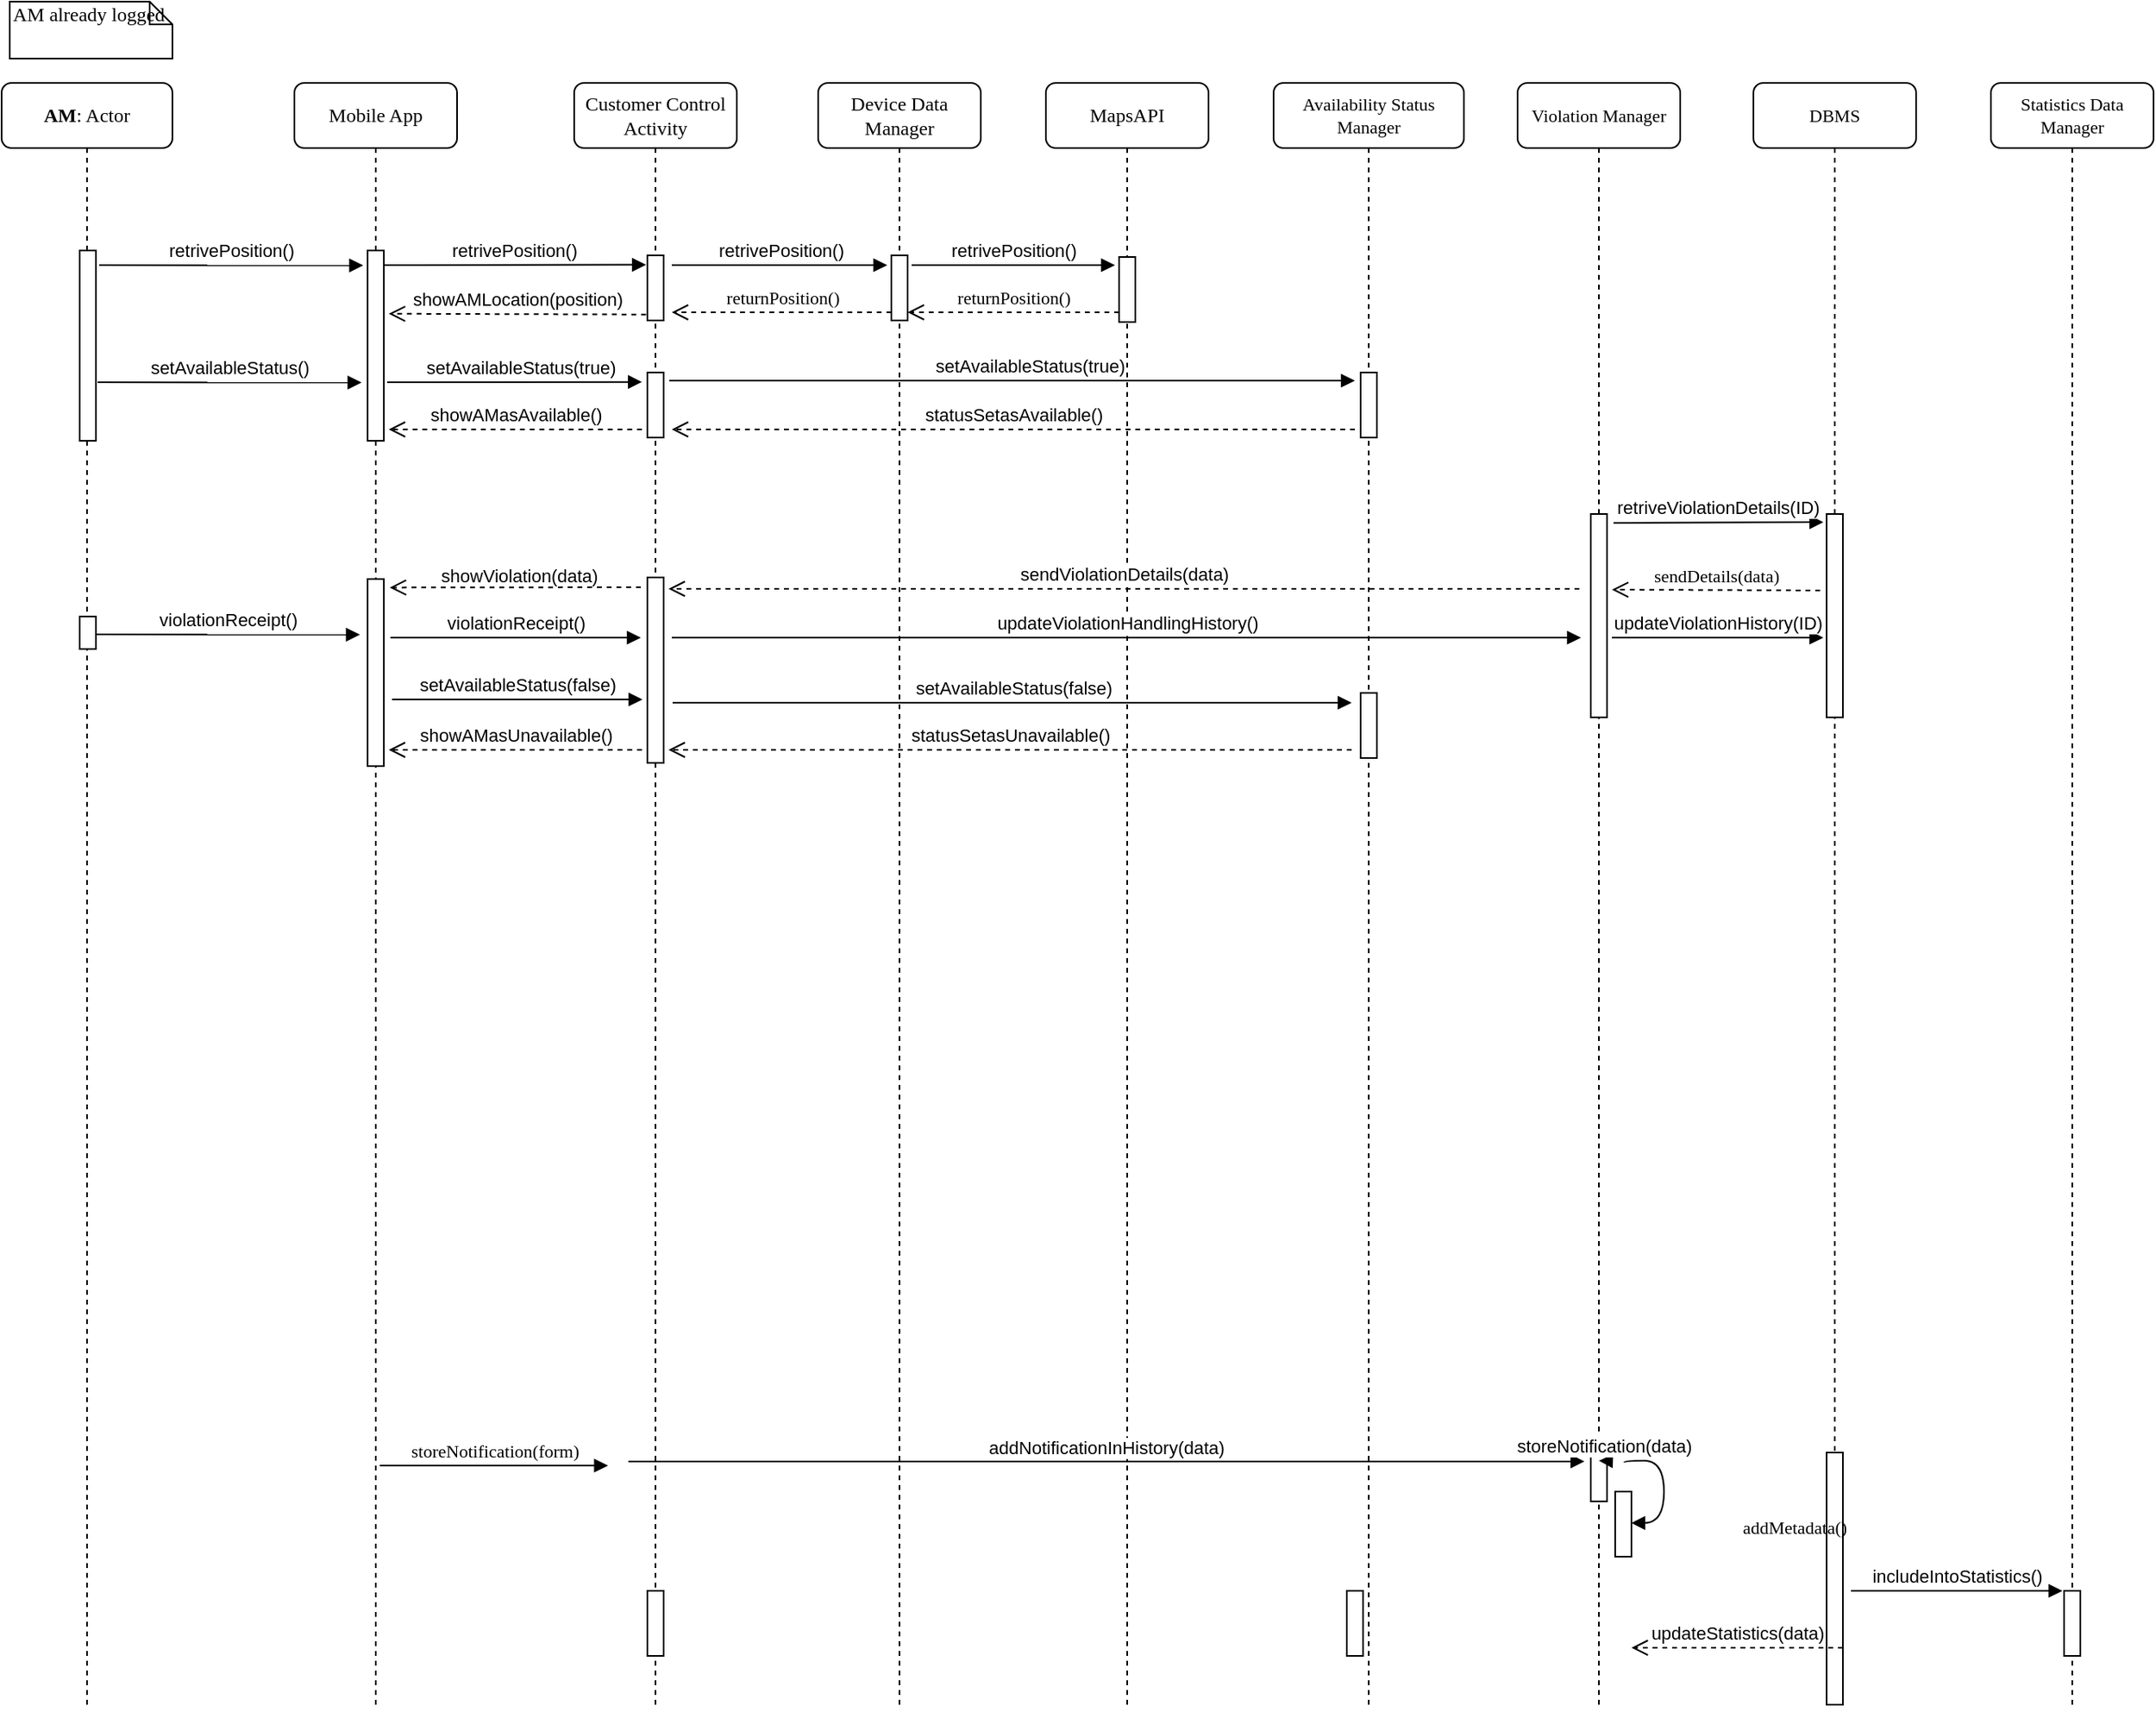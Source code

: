 <mxfile version="12.2.9" type="github" pages="1">
  <diagram id="0RAHFB9DxQQNoqs_koFl" name="Page-1">
    <mxGraphModel dx="1205" dy="680" grid="1" gridSize="10" guides="1" tooltips="1" connect="1" arrows="1" fold="1" page="1" pageScale="1" pageWidth="827" pageHeight="1169" math="0" shadow="0">
      <root>
        <mxCell id="0"/>
        <mxCell id="1" parent="0"/>
        <mxCell id="qk6un8bk32dUB89qjppy-1" value="Mobile App" style="shape=umlLifeline;perimeter=lifelinePerimeter;whiteSpace=wrap;html=1;container=1;collapsible=0;recursiveResize=0;outlineConnect=0;rounded=1;shadow=0;comic=0;labelBackgroundColor=none;strokeWidth=1;fontFamily=Verdana;fontSize=12;align=center;" vertex="1" parent="1">
          <mxGeometry x="240" y="80" width="100" height="1000" as="geometry"/>
        </mxCell>
        <mxCell id="qk6un8bk32dUB89qjppy-2" value="" style="html=1;points=[];perimeter=orthogonalPerimeter;rounded=0;shadow=0;comic=0;labelBackgroundColor=none;strokeWidth=1;fontFamily=Verdana;fontSize=11;align=center;" vertex="1" parent="qk6un8bk32dUB89qjppy-1">
          <mxGeometry x="45" y="103" width="10" height="117" as="geometry"/>
        </mxCell>
        <mxCell id="qk6un8bk32dUB89qjppy-69" value="" style="html=1;points=[];perimeter=orthogonalPerimeter;rounded=0;shadow=0;comic=0;labelBackgroundColor=none;strokeWidth=1;fontFamily=Verdana;fontSize=11;align=center;" vertex="1" parent="qk6un8bk32dUB89qjppy-1">
          <mxGeometry x="45" y="305" width="10" height="115" as="geometry"/>
        </mxCell>
        <mxCell id="qk6un8bk32dUB89qjppy-6" value="Device Data Manager " style="shape=umlLifeline;perimeter=lifelinePerimeter;whiteSpace=wrap;html=1;container=1;collapsible=0;recursiveResize=0;outlineConnect=0;rounded=1;shadow=0;comic=0;labelBackgroundColor=none;strokeWidth=1;fontFamily=Verdana;fontSize=12;align=center;" vertex="1" parent="1">
          <mxGeometry x="562" y="80" width="100" height="1000" as="geometry"/>
        </mxCell>
        <mxCell id="qk6un8bk32dUB89qjppy-17" value="" style="html=1;points=[];perimeter=orthogonalPerimeter;rounded=0;shadow=0;comic=0;labelBackgroundColor=none;strokeWidth=1;fontFamily=Verdana;fontSize=11;align=center;" vertex="1" parent="qk6un8bk32dUB89qjppy-6">
          <mxGeometry x="45" y="106" width="10" height="40" as="geometry"/>
        </mxCell>
        <mxCell id="qk6un8bk32dUB89qjppy-52" value="returnPosition()" style="html=1;verticalAlign=bottom;endArrow=open;dashed=1;endSize=8;labelBackgroundColor=none;fontFamily=Verdana;fontSize=11;edgeStyle=elbowEdgeStyle;elbow=vertical;" edge="1" parent="qk6un8bk32dUB89qjppy-6">
          <mxGeometry relative="1" as="geometry">
            <mxPoint x="-90" y="141" as="targetPoint"/>
            <Array as="points">
              <mxPoint x="-10" y="141"/>
              <mxPoint x="20" y="141"/>
            </Array>
            <mxPoint x="45" y="141" as="sourcePoint"/>
          </mxGeometry>
        </mxCell>
        <mxCell id="qk6un8bk32dUB89qjppy-53" value="retrivePosition()" style="html=1;verticalAlign=bottom;endArrow=block;fontSize=11;" edge="1" parent="qk6un8bk32dUB89qjppy-6">
          <mxGeometry width="80" relative="1" as="geometry">
            <mxPoint x="-90" y="112" as="sourcePoint"/>
            <mxPoint x="42.5" y="112.0" as="targetPoint"/>
          </mxGeometry>
        </mxCell>
        <mxCell id="qk6un8bk32dUB89qjppy-7" value="MapsAPI" style="shape=umlLifeline;perimeter=lifelinePerimeter;whiteSpace=wrap;html=1;container=1;collapsible=0;recursiveResize=0;outlineConnect=0;rounded=1;shadow=0;comic=0;labelBackgroundColor=none;strokeWidth=1;fontFamily=Verdana;fontSize=12;align=center;" vertex="1" parent="1">
          <mxGeometry x="702" y="80" width="100" height="1000" as="geometry"/>
        </mxCell>
        <mxCell id="qk6un8bk32dUB89qjppy-8" value="" style="html=1;points=[];perimeter=orthogonalPerimeter;rounded=0;shadow=0;comic=0;labelBackgroundColor=none;strokeWidth=1;fontFamily=Verdana;fontSize=11;align=center;" vertex="1" parent="qk6un8bk32dUB89qjppy-7">
          <mxGeometry x="45" y="107" width="10" height="40" as="geometry"/>
        </mxCell>
        <mxCell id="qk6un8bk32dUB89qjppy-9" value="Violation Manager" style="shape=umlLifeline;perimeter=lifelinePerimeter;whiteSpace=wrap;html=1;container=1;collapsible=0;recursiveResize=0;outlineConnect=0;rounded=1;shadow=0;comic=0;labelBackgroundColor=none;strokeWidth=1;fontFamily=Verdana;fontSize=11;align=center;" vertex="1" parent="1">
          <mxGeometry x="992" y="80" width="100" height="1000" as="geometry"/>
        </mxCell>
        <mxCell id="qk6un8bk32dUB89qjppy-10" value="" style="html=1;points=[];perimeter=orthogonalPerimeter;rounded=0;shadow=0;comic=0;labelBackgroundColor=none;strokeColor=#000000;strokeWidth=1;fillColor=#FFFFFF;fontFamily=Verdana;fontSize=11;fontColor=#000000;align=center;" vertex="1" parent="qk6un8bk32dUB89qjppy-9">
          <mxGeometry x="45" y="842" width="10" height="30" as="geometry"/>
        </mxCell>
        <mxCell id="qk6un8bk32dUB89qjppy-66" value="" style="html=1;points=[];perimeter=orthogonalPerimeter;rounded=0;shadow=0;comic=0;labelBackgroundColor=none;strokeWidth=1;fontFamily=Verdana;fontSize=11;align=center;" vertex="1" parent="qk6un8bk32dUB89qjppy-9">
          <mxGeometry x="45" y="265" width="10" height="125" as="geometry"/>
        </mxCell>
        <mxCell id="qk6un8bk32dUB89qjppy-11" value="DBMS" style="shape=umlLifeline;perimeter=lifelinePerimeter;whiteSpace=wrap;html=1;container=1;collapsible=0;recursiveResize=0;outlineConnect=0;rounded=1;shadow=0;comic=0;labelBackgroundColor=none;strokeWidth=1;fontFamily=Verdana;fontSize=11;align=center;" vertex="1" parent="1">
          <mxGeometry x="1137" y="80" width="100" height="1000" as="geometry"/>
        </mxCell>
        <mxCell id="qk6un8bk32dUB89qjppy-12" value="" style="html=1;points=[];perimeter=orthogonalPerimeter;rounded=0;shadow=0;comic=0;labelBackgroundColor=none;strokeColor=#000000;strokeWidth=1;fillColor=#FFFFFF;fontFamily=Verdana;fontSize=11;fontColor=#000000;align=center;" vertex="1" parent="qk6un8bk32dUB89qjppy-11">
          <mxGeometry x="45" y="842" width="10" height="155" as="geometry"/>
        </mxCell>
        <mxCell id="qk6un8bk32dUB89qjppy-13" value="includeIntoStatistics()" style="html=1;verticalAlign=bottom;endArrow=block;fontSize=11;" edge="1" parent="qk6un8bk32dUB89qjppy-11">
          <mxGeometry width="80" relative="1" as="geometry">
            <mxPoint x="60" y="927" as="sourcePoint"/>
            <mxPoint x="190" y="927" as="targetPoint"/>
          </mxGeometry>
        </mxCell>
        <mxCell id="qk6un8bk32dUB89qjppy-14" value="&lt;b&gt;AM&lt;/b&gt;: Actor" style="shape=umlLifeline;perimeter=lifelinePerimeter;whiteSpace=wrap;html=1;container=1;collapsible=0;recursiveResize=0;outlineConnect=0;rounded=1;shadow=0;comic=0;labelBackgroundColor=none;strokeWidth=1;fontFamily=Verdana;fontSize=12;align=center;" vertex="1" parent="1">
          <mxGeometry x="60" y="80" width="105" height="1000" as="geometry"/>
        </mxCell>
        <mxCell id="qk6un8bk32dUB89qjppy-15" value="" style="html=1;points=[];perimeter=orthogonalPerimeter;rounded=0;shadow=0;comic=0;labelBackgroundColor=none;strokeWidth=1;fontFamily=Verdana;fontSize=11;align=center;" vertex="1" parent="qk6un8bk32dUB89qjppy-14">
          <mxGeometry x="48" y="103" width="10" height="117" as="geometry"/>
        </mxCell>
        <mxCell id="qk6un8bk32dUB89qjppy-16" value="retrivePosition()" style="html=1;verticalAlign=bottom;endArrow=block;entryX=-0.272;entryY=0.407;entryDx=0;entryDy=0;entryPerimeter=0;fontSize=11;" edge="1" parent="qk6un8bk32dUB89qjppy-14">
          <mxGeometry width="80" relative="1" as="geometry">
            <mxPoint x="60" y="112" as="sourcePoint"/>
            <mxPoint x="222.28" y="112.159" as="targetPoint"/>
          </mxGeometry>
        </mxCell>
        <mxCell id="qk6un8bk32dUB89qjppy-70" value="" style="html=1;points=[];perimeter=orthogonalPerimeter;rounded=0;shadow=0;comic=0;labelBackgroundColor=none;strokeWidth=1;fontFamily=Verdana;fontSize=11;align=center;" vertex="1" parent="qk6un8bk32dUB89qjppy-14">
          <mxGeometry x="48" y="328" width="10" height="20" as="geometry"/>
        </mxCell>
        <mxCell id="qk6un8bk32dUB89qjppy-18" value="returnPosition()" style="html=1;verticalAlign=bottom;endArrow=open;dashed=1;endSize=8;labelBackgroundColor=none;fontFamily=Verdana;fontSize=11;edgeStyle=elbowEdgeStyle;elbow=vertical;" edge="1" parent="1">
          <mxGeometry relative="1" as="geometry">
            <mxPoint x="617" y="221" as="targetPoint"/>
            <Array as="points">
              <mxPoint x="692" y="221"/>
              <mxPoint x="722" y="221"/>
            </Array>
            <mxPoint x="747" y="221" as="sourcePoint"/>
          </mxGeometry>
        </mxCell>
        <mxCell id="qk6un8bk32dUB89qjppy-21" value="AM already logged" style="shape=note;whiteSpace=wrap;html=1;size=14;verticalAlign=top;align=left;spacingTop=-6;rounded=0;shadow=0;comic=0;labelBackgroundColor=none;strokeWidth=1;fontFamily=Verdana;fontSize=12" vertex="1" parent="1">
          <mxGeometry x="65" y="30" width="100" height="35" as="geometry"/>
        </mxCell>
        <mxCell id="qk6un8bk32dUB89qjppy-26" value="retrivePosition()" style="html=1;verticalAlign=bottom;endArrow=block;fontSize=11;entryX=-0.082;entryY=0.144;entryDx=0;entryDy=0;entryPerimeter=0;" edge="1" parent="1" target="qk6un8bk32dUB89qjppy-58">
          <mxGeometry width="80" relative="1" as="geometry">
            <mxPoint x="295" y="192" as="sourcePoint"/>
            <mxPoint x="570" y="192" as="targetPoint"/>
          </mxGeometry>
        </mxCell>
        <mxCell id="qk6un8bk32dUB89qjppy-27" value="retrivePosition()" style="html=1;verticalAlign=bottom;endArrow=block;fontSize=11;" edge="1" parent="1">
          <mxGeometry width="80" relative="1" as="geometry">
            <mxPoint x="619.5" y="192" as="sourcePoint"/>
            <mxPoint x="744.5" y="192" as="targetPoint"/>
          </mxGeometry>
        </mxCell>
        <mxCell id="qk6un8bk32dUB89qjppy-28" value="showAMLocation(position)" style="html=1;verticalAlign=bottom;endArrow=open;dashed=1;endSize=8;entryX=1.3;entryY=0.625;entryDx=0;entryDy=0;entryPerimeter=0;fontSize=11;exitX=-0.082;exitY=0.909;exitDx=0;exitDy=0;exitPerimeter=0;" edge="1" parent="1" source="qk6un8bk32dUB89qjppy-58">
          <mxGeometry relative="1" as="geometry">
            <mxPoint x="570" y="222" as="sourcePoint"/>
            <mxPoint x="298.0" y="221.875" as="targetPoint"/>
          </mxGeometry>
        </mxCell>
        <mxCell id="qk6un8bk32dUB89qjppy-33" value="storeNotification(form)" style="html=1;verticalAlign=bottom;endArrow=block;entryX=0;entryY=0;labelBackgroundColor=none;fontFamily=Verdana;fontSize=11;edgeStyle=elbowEdgeStyle;elbow=vertical;" edge="1" parent="1">
          <mxGeometry relative="1" as="geometry">
            <mxPoint x="292.5" y="930" as="sourcePoint"/>
            <mxPoint x="432.833" y="930" as="targetPoint"/>
          </mxGeometry>
        </mxCell>
        <mxCell id="qk6un8bk32dUB89qjppy-34" value="Statistics Data Manager" style="shape=umlLifeline;perimeter=lifelinePerimeter;whiteSpace=wrap;html=1;container=1;collapsible=0;recursiveResize=0;outlineConnect=0;rounded=1;shadow=0;comic=0;labelBackgroundColor=none;strokeWidth=1;fontFamily=Verdana;fontSize=11;align=center;" vertex="1" parent="1">
          <mxGeometry x="1283" y="80" width="100" height="1000" as="geometry"/>
        </mxCell>
        <mxCell id="qk6un8bk32dUB89qjppy-35" value="" style="html=1;points=[];perimeter=orthogonalPerimeter;rounded=0;shadow=0;comic=0;labelBackgroundColor=none;strokeWidth=1;fontFamily=Verdana;fontSize=11;align=center;" vertex="1" parent="qk6un8bk32dUB89qjppy-34">
          <mxGeometry x="45" y="927" width="10" height="40" as="geometry"/>
        </mxCell>
        <mxCell id="qk6un8bk32dUB89qjppy-36" value="addNotificationInHistory(data)" style="html=1;verticalAlign=bottom;endArrow=block;fontSize=11;exitX=1.033;exitY=0.149;exitDx=0;exitDy=0;exitPerimeter=0;entryX=-0.383;entryY=0.183;entryDx=0;entryDy=0;entryPerimeter=0;" edge="1" parent="1" target="qk6un8bk32dUB89qjppy-10">
          <mxGeometry width="80" relative="1" as="geometry">
            <mxPoint x="445.33" y="927.513" as="sourcePoint"/>
            <mxPoint x="530" y="927" as="targetPoint"/>
          </mxGeometry>
        </mxCell>
        <mxCell id="qk6un8bk32dUB89qjppy-37" value="storeNotification(data)" style="html=1;verticalAlign=bottom;endArrow=block;fontSize=11;exitX=1.1;exitY=0.173;exitDx=0;exitDy=0;exitPerimeter=0;" edge="1" parent="1" source="qk6un8bk32dUB89qjppy-10">
          <mxGeometry width="80" relative="1" as="geometry">
            <mxPoint x="912" y="927" as="sourcePoint"/>
            <mxPoint x="1042" y="927" as="targetPoint"/>
          </mxGeometry>
        </mxCell>
        <mxCell id="qk6un8bk32dUB89qjppy-38" value="" style="html=1;points=[];perimeter=orthogonalPerimeter;rounded=0;shadow=0;comic=0;labelBackgroundColor=none;strokeWidth=1;fontFamily=Verdana;fontSize=11;align=center;" vertex="1" parent="1">
          <mxGeometry x="1052" y="946" width="10" height="40" as="geometry"/>
        </mxCell>
        <mxCell id="qk6un8bk32dUB89qjppy-39" value="addMetadata()" style="html=1;verticalAlign=bottom;endArrow=block;labelBackgroundColor=none;fontFamily=Verdana;fontSize=11;elbow=vertical;edgeStyle=orthogonalEdgeStyle;curved=1;entryX=1;entryY=0.286;entryPerimeter=0;exitX=1.038;exitY=0.345;exitPerimeter=0;" edge="1" parent="1">
          <mxGeometry x="-0.4" y="-41" relative="1" as="geometry">
            <mxPoint x="1057.571" y="928.143" as="sourcePoint"/>
            <mxPoint x="1061.857" y="965.286" as="targetPoint"/>
            <Array as="points">
              <mxPoint x="1082" y="927"/>
              <mxPoint x="1082" y="965"/>
            </Array>
            <mxPoint x="81" y="9" as="offset"/>
          </mxGeometry>
        </mxCell>
        <mxCell id="qk6un8bk32dUB89qjppy-40" value="updateStatistics(data)" style="html=1;verticalAlign=bottom;endArrow=open;dashed=1;endSize=8;fontSize=11;" edge="1" parent="1">
          <mxGeometry relative="1" as="geometry">
            <mxPoint x="1192" y="1042" as="sourcePoint"/>
            <mxPoint x="1062" y="1042" as="targetPoint"/>
          </mxGeometry>
        </mxCell>
        <mxCell id="qk6un8bk32dUB89qjppy-44" value="Availability Status Manager " style="shape=umlLifeline;perimeter=lifelinePerimeter;whiteSpace=wrap;html=1;container=1;collapsible=0;recursiveResize=0;outlineConnect=0;rounded=1;shadow=0;comic=0;labelBackgroundColor=none;strokeWidth=1;fontFamily=Verdana;fontSize=11;align=center;" vertex="1" parent="1">
          <mxGeometry x="842" y="80" width="117" height="1000" as="geometry"/>
        </mxCell>
        <mxCell id="qk6un8bk32dUB89qjppy-45" value="" style="html=1;points=[];perimeter=orthogonalPerimeter;rounded=0;shadow=0;comic=0;labelBackgroundColor=none;strokeWidth=1;fontFamily=Verdana;fontSize=11;align=center;" vertex="1" parent="qk6un8bk32dUB89qjppy-44">
          <mxGeometry x="45" y="927" width="10" height="40" as="geometry"/>
        </mxCell>
        <mxCell id="qk6un8bk32dUB89qjppy-60" value="" style="html=1;points=[];perimeter=orthogonalPerimeter;rounded=0;shadow=0;comic=0;labelBackgroundColor=none;strokeWidth=1;fontFamily=Verdana;fontSize=11;align=center;" vertex="1" parent="qk6un8bk32dUB89qjppy-44">
          <mxGeometry x="53.5" y="178" width="10" height="40" as="geometry"/>
        </mxCell>
        <mxCell id="qk6un8bk32dUB89qjppy-96" value="" style="html=1;points=[];perimeter=orthogonalPerimeter;rounded=0;shadow=0;comic=0;labelBackgroundColor=none;strokeWidth=1;fontFamily=Verdana;fontSize=11;align=center;" vertex="1" parent="qk6un8bk32dUB89qjppy-44">
          <mxGeometry x="53.5" y="375" width="10" height="40" as="geometry"/>
        </mxCell>
        <mxCell id="qk6un8bk32dUB89qjppy-46" value="Customer Control Activity" style="shape=umlLifeline;perimeter=lifelinePerimeter;whiteSpace=wrap;html=1;container=1;collapsible=0;recursiveResize=0;outlineConnect=0;rounded=1;shadow=0;comic=0;labelBackgroundColor=none;strokeWidth=1;fontFamily=Verdana;fontSize=12;align=center;size=40;" vertex="1" parent="1">
          <mxGeometry x="412" y="80" width="100" height="1000" as="geometry"/>
        </mxCell>
        <mxCell id="qk6un8bk32dUB89qjppy-47" value="" style="html=1;points=[];perimeter=orthogonalPerimeter;rounded=0;shadow=0;comic=0;labelBackgroundColor=none;strokeWidth=1;fontFamily=Verdana;fontSize=11;align=center;" vertex="1" parent="qk6un8bk32dUB89qjppy-46">
          <mxGeometry x="45" y="927" width="10" height="40" as="geometry"/>
        </mxCell>
        <mxCell id="qk6un8bk32dUB89qjppy-57" value="" style="html=1;points=[];perimeter=orthogonalPerimeter;rounded=0;shadow=0;comic=0;labelBackgroundColor=none;strokeWidth=1;fontFamily=Verdana;fontSize=11;align=center;" vertex="1" parent="qk6un8bk32dUB89qjppy-46">
          <mxGeometry x="45" y="178" width="10" height="40" as="geometry"/>
        </mxCell>
        <mxCell id="qk6un8bk32dUB89qjppy-58" value="" style="html=1;points=[];perimeter=orthogonalPerimeter;rounded=0;shadow=0;comic=0;labelBackgroundColor=none;strokeWidth=1;fontFamily=Verdana;fontSize=11;align=center;" vertex="1" parent="qk6un8bk32dUB89qjppy-46">
          <mxGeometry x="45" y="106" width="10" height="40" as="geometry"/>
        </mxCell>
        <mxCell id="qk6un8bk32dUB89qjppy-67" value="" style="html=1;points=[];perimeter=orthogonalPerimeter;rounded=0;shadow=0;comic=0;labelBackgroundColor=none;strokeWidth=1;fontFamily=Verdana;fontSize=11;align=center;" vertex="1" parent="qk6un8bk32dUB89qjppy-46">
          <mxGeometry x="45" y="304" width="10" height="114" as="geometry"/>
        </mxCell>
        <mxCell id="qk6un8bk32dUB89qjppy-56" value="setAvailableStatus()" style="html=1;verticalAlign=bottom;endArrow=block;entryX=-0.272;entryY=0.407;entryDx=0;entryDy=0;entryPerimeter=0;fontSize=11;" edge="1" parent="1">
          <mxGeometry width="80" relative="1" as="geometry">
            <mxPoint x="119" y="264" as="sourcePoint"/>
            <mxPoint x="281.28" y="264.159" as="targetPoint"/>
          </mxGeometry>
        </mxCell>
        <mxCell id="qk6un8bk32dUB89qjppy-59" value="setAvailableStatus(true)" style="html=1;verticalAlign=bottom;endArrow=block;fontSize=11;entryX=-0.333;entryY=0.146;entryDx=0;entryDy=0;entryPerimeter=0;" edge="1" parent="1" target="qk6un8bk32dUB89qjppy-57">
          <mxGeometry x="0.048" width="80" relative="1" as="geometry">
            <mxPoint x="297" y="264" as="sourcePoint"/>
            <mxPoint x="440" y="220" as="targetPoint"/>
            <mxPoint as="offset"/>
          </mxGeometry>
        </mxCell>
        <mxCell id="qk6un8bk32dUB89qjppy-61" value="setAvailableStatus(true)" style="html=1;verticalAlign=bottom;endArrow=block;fontSize=11;" edge="1" parent="1">
          <mxGeometry x="0.048" width="80" relative="1" as="geometry">
            <mxPoint x="470.5" y="263" as="sourcePoint"/>
            <mxPoint x="892" y="263" as="targetPoint"/>
            <mxPoint as="offset"/>
          </mxGeometry>
        </mxCell>
        <mxCell id="qk6un8bk32dUB89qjppy-62" value="statusSetasAvailable()" style="html=1;verticalAlign=bottom;endArrow=open;dashed=1;endSize=8;entryX=1.5;entryY=0.8;entryDx=0;entryDy=0;entryPerimeter=0;fontSize=11;" edge="1" parent="1">
          <mxGeometry relative="1" as="geometry">
            <mxPoint x="892" y="293" as="sourcePoint"/>
            <mxPoint x="472" y="293" as="targetPoint"/>
          </mxGeometry>
        </mxCell>
        <mxCell id="qk6un8bk32dUB89qjppy-63" value="showAMasAvailable()" style="html=1;verticalAlign=bottom;endArrow=open;dashed=1;endSize=8;entryX=1.5;entryY=0.8;entryDx=0;entryDy=0;entryPerimeter=0;fontSize=11;exitX=-0.333;exitY=0.875;exitDx=0;exitDy=0;exitPerimeter=0;" edge="1" parent="1" source="qk6un8bk32dUB89qjppy-57">
          <mxGeometry relative="1" as="geometry">
            <mxPoint x="570" y="293" as="sourcePoint"/>
            <mxPoint x="298" y="293" as="targetPoint"/>
          </mxGeometry>
        </mxCell>
        <mxCell id="qk6un8bk32dUB89qjppy-68" value="sendViolationDetails(data)" style="html=1;verticalAlign=bottom;endArrow=open;dashed=1;endSize=8;entryX=1.5;entryY=0.8;entryDx=0;entryDy=0;entryPerimeter=0;fontSize=11;" edge="1" parent="1">
          <mxGeometry relative="1" as="geometry">
            <mxPoint x="1030" y="391" as="sourcePoint"/>
            <mxPoint x="470" y="391" as="targetPoint"/>
          </mxGeometry>
        </mxCell>
        <mxCell id="qk6un8bk32dUB89qjppy-71" value="" style="html=1;verticalAlign=bottom;endArrow=open;dashed=1;endSize=8;fontSize=11;entryX=1.06;entryY=0.13;entryDx=0;entryDy=0;entryPerimeter=0;" edge="1" parent="1">
          <mxGeometry x="-0.067" relative="1" as="geometry">
            <mxPoint x="453" y="390" as="sourcePoint"/>
            <mxPoint x="298.6" y="390.2" as="targetPoint"/>
            <mxPoint x="-1" as="offset"/>
          </mxGeometry>
        </mxCell>
        <mxCell id="qk6un8bk32dUB89qjppy-72" value="showViolation(data)" style="text;html=1;align=center;verticalAlign=middle;resizable=0;points=[];;autosize=1;fontSize=11;" vertex="1" parent="1">
          <mxGeometry x="323" y="373" width="110" height="20" as="geometry"/>
        </mxCell>
        <mxCell id="qk6un8bk32dUB89qjppy-77" value="sendDetails(data)" style="html=1;verticalAlign=bottom;endArrow=open;dashed=1;endSize=8;labelBackgroundColor=none;fontFamily=Verdana;fontSize=11;edgeStyle=elbowEdgeStyle;elbow=vertical;" edge="1" parent="1">
          <mxGeometry relative="1" as="geometry">
            <mxPoint x="1050" y="391.5" as="targetPoint"/>
            <Array as="points">
              <mxPoint x="1125" y="391.5"/>
              <mxPoint x="1155" y="391.5"/>
            </Array>
            <mxPoint x="1178" y="392" as="sourcePoint"/>
          </mxGeometry>
        </mxCell>
        <mxCell id="qk6un8bk32dUB89qjppy-78" value="retriveViolationDetails(ID)" style="html=1;verticalAlign=bottom;endArrow=block;fontSize=11;" edge="1" parent="1">
          <mxGeometry width="80" relative="1" as="geometry">
            <mxPoint x="1051" y="350.5" as="sourcePoint"/>
            <mxPoint x="1180" y="350" as="targetPoint"/>
          </mxGeometry>
        </mxCell>
        <mxCell id="qk6un8bk32dUB89qjppy-79" value="violationReceipt()" style="html=1;verticalAlign=bottom;endArrow=block;entryX=-0.272;entryY=0.407;entryDx=0;entryDy=0;entryPerimeter=0;fontSize=11;" edge="1" parent="1">
          <mxGeometry width="80" relative="1" as="geometry">
            <mxPoint x="118.0" y="419" as="sourcePoint"/>
            <mxPoint x="280.28" y="419.159" as="targetPoint"/>
          </mxGeometry>
        </mxCell>
        <mxCell id="qk6un8bk32dUB89qjppy-80" value="violationReceipt()" style="html=1;verticalAlign=bottom;endArrow=block;fontSize=11;" edge="1" parent="1">
          <mxGeometry width="80" relative="1" as="geometry">
            <mxPoint x="299" y="421" as="sourcePoint"/>
            <mxPoint x="453" y="421" as="targetPoint"/>
          </mxGeometry>
        </mxCell>
        <mxCell id="qk6un8bk32dUB89qjppy-81" value="updateViolationHandlingHistory()" style="html=1;verticalAlign=bottom;endArrow=block;fontSize=11;" edge="1" parent="1">
          <mxGeometry width="80" relative="1" as="geometry">
            <mxPoint x="472" y="421" as="sourcePoint"/>
            <mxPoint x="1031" y="421" as="targetPoint"/>
          </mxGeometry>
        </mxCell>
        <mxCell id="qk6un8bk32dUB89qjppy-85" value="" style="html=1;points=[];perimeter=orthogonalPerimeter;rounded=0;shadow=0;comic=0;labelBackgroundColor=none;strokeWidth=1;fontFamily=Verdana;fontSize=11;align=center;" vertex="1" parent="1">
          <mxGeometry x="1182" y="345" width="10" height="125" as="geometry"/>
        </mxCell>
        <mxCell id="qk6un8bk32dUB89qjppy-86" value="updateViolationHistory(ID)" style="html=1;verticalAlign=bottom;endArrow=block;fontSize=11;" edge="1" parent="1">
          <mxGeometry width="80" relative="1" as="geometry">
            <mxPoint x="1050" y="421" as="sourcePoint"/>
            <mxPoint x="1180" y="421" as="targetPoint"/>
          </mxGeometry>
        </mxCell>
        <mxCell id="qk6un8bk32dUB89qjppy-94" value="setAvailableStatus(false)" style="html=1;verticalAlign=bottom;endArrow=block;fontSize=11;" edge="1" parent="1">
          <mxGeometry width="80" relative="1" as="geometry">
            <mxPoint x="300" y="459" as="sourcePoint"/>
            <mxPoint x="454" y="459" as="targetPoint"/>
          </mxGeometry>
        </mxCell>
        <mxCell id="qk6un8bk32dUB89qjppy-95" value="setAvailableStatus(false)" style="html=1;verticalAlign=bottom;endArrow=block;fontSize=11;" edge="1" parent="1">
          <mxGeometry width="80" relative="1" as="geometry">
            <mxPoint x="472.5" y="461" as="sourcePoint"/>
            <mxPoint x="890" y="461" as="targetPoint"/>
          </mxGeometry>
        </mxCell>
        <mxCell id="qk6un8bk32dUB89qjppy-97" value="statusSetasUnavailable()" style="html=1;verticalAlign=bottom;endArrow=open;dashed=1;endSize=8;entryX=1.5;entryY=0.8;entryDx=0;entryDy=0;entryPerimeter=0;fontSize=11;" edge="1" parent="1">
          <mxGeometry relative="1" as="geometry">
            <mxPoint x="890" y="490" as="sourcePoint"/>
            <mxPoint x="470" y="490" as="targetPoint"/>
          </mxGeometry>
        </mxCell>
        <mxCell id="qk6un8bk32dUB89qjppy-98" value="showAMasUnavailable()" style="html=1;verticalAlign=bottom;endArrow=open;dashed=1;endSize=8;entryX=1.5;entryY=0.8;entryDx=0;entryDy=0;entryPerimeter=0;fontSize=11;exitX=-0.333;exitY=0.875;exitDx=0;exitDy=0;exitPerimeter=0;" edge="1" parent="1">
          <mxGeometry relative="1" as="geometry">
            <mxPoint x="453.67" y="490" as="sourcePoint"/>
            <mxPoint x="298" y="490" as="targetPoint"/>
          </mxGeometry>
        </mxCell>
      </root>
    </mxGraphModel>
  </diagram>
</mxfile>
